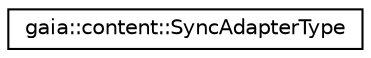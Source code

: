 digraph G
{
  edge [fontname="Helvetica",fontsize="10",labelfontname="Helvetica",labelfontsize="10"];
  node [fontname="Helvetica",fontsize="10",shape=record];
  rankdir=LR;
  Node1 [label="gaia::content::SyncAdapterType",height=0.2,width=0.4,color="black", fillcolor="white", style="filled",URL="$d2/d6e/classgaia_1_1content_1_1_sync_adapter_type.html",tooltip="Value type that represents a SyncAdapterType."];
}
